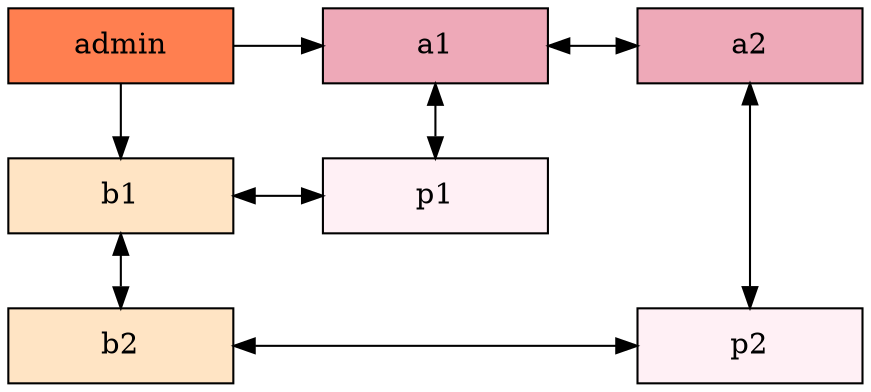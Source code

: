 digraph Matriz{ 
node [shape=box]
graph[ranksep = "0.5", nodesep="0.6"];
admin[ label = "admin", width = 1.5, style = filled, fillcolor = coral, group = 0 ];

Filab1 [label = "b1" width = 1.5 style = filled, fillcolor = bisque1, group = 0 ];
Filab2 [label = "b2" width = 1.5 style = filled, fillcolor = bisque1, group = 0 ];

 //Enlaces de Filas
Filab1->Filab2 [dir = both];

 //Columnas
//Cada una con diferente group para alinear verticalmente con los nodos
Columna1[label = "a1" width = 1.5 style = filled, fillcolor = pink2, group = a1];
Columna2[label = "a2" width = 1.5 style = filled, fillcolor = pink2, group = a2];

 //Enlaces de Columnas
Columna1->Columna2 [dir = both];

 // Alinear Raiz con Columnas
{rank = same; admin; Columna1;  Columna2; };

 // Enlaces Raiz con primera fila y columna
admin->Columna1;
admin->Filab1;

 //Creacion de nodos
//(^<---------------------- F I L A   b1---------------------->
Na1_Fb1 [label = "p1" width = 1.5 group = a1 style = filled, fillcolor = lavenderblush1];

//(^<---------------------- F I L A   b2---------------------->
Na2_Fb2 [label = "p2" width = 1.5 group = a2 style = filled, fillcolor = lavenderblush1];


 //Creacion de enlaces de nodos
//E N L A C E S  F I L A   b1
Columna1->Na1_Fb1 [dir = both];
Filab1->Na1_Fb1 [dir = both];
//Alineacion vertical de nodos con la fila
{rank = same; Filab1; Na1_Fb1;  };

//E N L A C E S  F I L A   b2
Columna2->Na2_Fb2 [dir = both];
Filab2->Na2_Fb2 [dir = both];
//Alineacion vertical de nodos con la fila
{rank = same; Filab2; Na2_Fb2;  };

}
